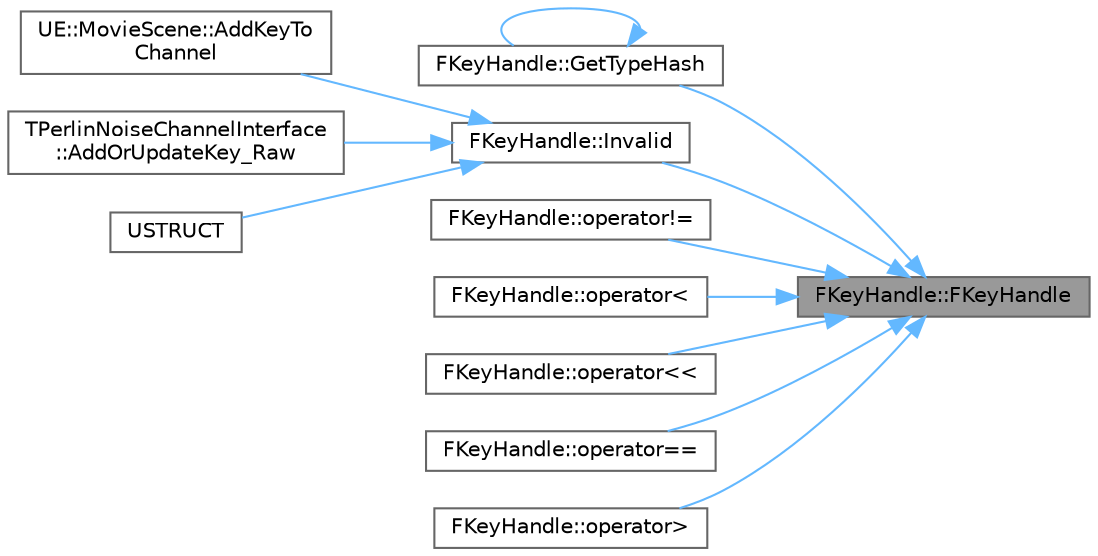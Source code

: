 digraph "FKeyHandle::FKeyHandle"
{
 // INTERACTIVE_SVG=YES
 // LATEX_PDF_SIZE
  bgcolor="transparent";
  edge [fontname=Helvetica,fontsize=10,labelfontname=Helvetica,labelfontsize=10];
  node [fontname=Helvetica,fontsize=10,shape=box,height=0.2,width=0.4];
  rankdir="RL";
  Node1 [id="Node000001",label="FKeyHandle::FKeyHandle",height=0.2,width=0.4,color="gray40", fillcolor="grey60", style="filled", fontcolor="black",tooltip=" "];
  Node1 -> Node2 [id="edge1_Node000001_Node000002",dir="back",color="steelblue1",style="solid",tooltip=" "];
  Node2 [id="Node000002",label="FKeyHandle::GetTypeHash",height=0.2,width=0.4,color="grey40", fillcolor="white", style="filled",URL="$d8/dbc/structFKeyHandle.html#a9e03254dcb7a047d65f2439a125d586d",tooltip=" "];
  Node2 -> Node2 [id="edge2_Node000002_Node000002",dir="back",color="steelblue1",style="solid",tooltip=" "];
  Node1 -> Node3 [id="edge3_Node000001_Node000003",dir="back",color="steelblue1",style="solid",tooltip=" "];
  Node3 [id="Node000003",label="FKeyHandle::Invalid",height=0.2,width=0.4,color="grey40", fillcolor="white", style="filled",URL="$d8/dbc/structFKeyHandle.html#a7ac0cb70bfba7f84737be063be7d3ca4",tooltip=" "];
  Node3 -> Node4 [id="edge4_Node000003_Node000004",dir="back",color="steelblue1",style="solid",tooltip=" "];
  Node4 [id="Node000004",label="UE::MovieScene::AddKeyTo\lChannel",height=0.2,width=0.4,color="grey40", fillcolor="white", style="filled",URL="$d1/dd1/namespaceUE_1_1MovieScene.html#a46f10f17a16327012915b1acd179eef6",tooltip="Add a key to a channel, or update an existing key if one already exists at this time."];
  Node3 -> Node5 [id="edge5_Node000003_Node000005",dir="back",color="steelblue1",style="solid",tooltip=" "];
  Node5 [id="Node000005",label="TPerlinNoiseChannelInterface\l::AddOrUpdateKey_Raw",height=0.2,width=0.4,color="grey40", fillcolor="white", style="filled",URL="$d5/d50/structTPerlinNoiseChannelInterface.html#a7e2cdc0dcddd08879e3e550b5840701f",tooltip="Add (or update) a key to the specified channel using it's current value at that time,..."];
  Node3 -> Node6 [id="edge6_Node000003_Node000006",dir="back",color="steelblue1",style="solid",tooltip=" "];
  Node6 [id="Node000006",label="USTRUCT",height=0.2,width=0.4,color="grey40", fillcolor="white", style="filled",URL="$df/d9a/IndexedCurve_8h.html#a6703152d5bce29e3cc5c9970d2470e1d",tooltip="A curve base class which enables key handles to index lookups."];
  Node1 -> Node7 [id="edge7_Node000001_Node000007",dir="back",color="steelblue1",style="solid",tooltip=" "];
  Node7 [id="Node000007",label="FKeyHandle::operator!=",height=0.2,width=0.4,color="grey40", fillcolor="white", style="filled",URL="$d8/dbc/structFKeyHandle.html#a0497cc61322af8684ea4c0d88c3f8d67",tooltip=" "];
  Node1 -> Node8 [id="edge8_Node000001_Node000008",dir="back",color="steelblue1",style="solid",tooltip=" "];
  Node8 [id="Node000008",label="FKeyHandle::operator\<",height=0.2,width=0.4,color="grey40", fillcolor="white", style="filled",URL="$d8/dbc/structFKeyHandle.html#acc2d4facfde94ab61816eb4f2cd15ba8",tooltip=" "];
  Node1 -> Node9 [id="edge9_Node000001_Node000009",dir="back",color="steelblue1",style="solid",tooltip=" "];
  Node9 [id="Node000009",label="FKeyHandle::operator\<\<",height=0.2,width=0.4,color="grey40", fillcolor="white", style="filled",URL="$d8/dbc/structFKeyHandle.html#a68464e1fcbd6a2373bdba7015fba7dfb",tooltip=" "];
  Node1 -> Node10 [id="edge10_Node000001_Node000010",dir="back",color="steelblue1",style="solid",tooltip=" "];
  Node10 [id="Node000010",label="FKeyHandle::operator==",height=0.2,width=0.4,color="grey40", fillcolor="white", style="filled",URL="$d8/dbc/structFKeyHandle.html#a7f8c03e022852208cedfd80d22fecb5f",tooltip=" "];
  Node1 -> Node11 [id="edge11_Node000001_Node000011",dir="back",color="steelblue1",style="solid",tooltip=" "];
  Node11 [id="Node000011",label="FKeyHandle::operator\>",height=0.2,width=0.4,color="grey40", fillcolor="white", style="filled",URL="$d8/dbc/structFKeyHandle.html#a085f43e6a945458039a2b5b3be0fc75b",tooltip=" "];
}
